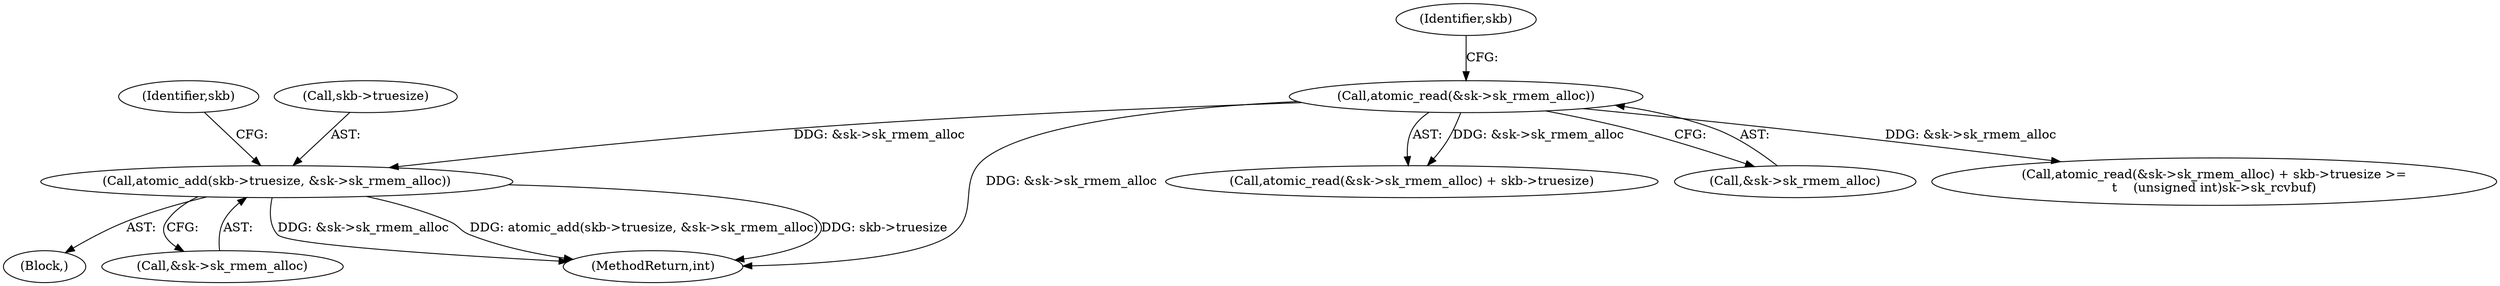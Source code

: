 digraph "0_linux_8605330aac5a5785630aec8f64378a54891937cc@pointer" {
"1000136" [label="(Call,atomic_add(skb->truesize, &sk->sk_rmem_alloc))"];
"1000108" [label="(Call,atomic_read(&sk->sk_rmem_alloc))"];
"1000107" [label="(Call,atomic_read(&sk->sk_rmem_alloc) + skb->truesize)"];
"1000114" [label="(Identifier,skb)"];
"1000145" [label="(Identifier,skb)"];
"1000104" [label="(Block,)"];
"1000140" [label="(Call,&sk->sk_rmem_alloc)"];
"1000108" [label="(Call,atomic_read(&sk->sk_rmem_alloc))"];
"1000109" [label="(Call,&sk->sk_rmem_alloc)"];
"1000163" [label="(MethodReturn,int)"];
"1000106" [label="(Call,atomic_read(&sk->sk_rmem_alloc) + skb->truesize >=\n\t    (unsigned int)sk->sk_rcvbuf)"];
"1000136" [label="(Call,atomic_add(skb->truesize, &sk->sk_rmem_alloc))"];
"1000137" [label="(Call,skb->truesize)"];
"1000136" -> "1000104"  [label="AST: "];
"1000136" -> "1000140"  [label="CFG: "];
"1000137" -> "1000136"  [label="AST: "];
"1000140" -> "1000136"  [label="AST: "];
"1000145" -> "1000136"  [label="CFG: "];
"1000136" -> "1000163"  [label="DDG: &sk->sk_rmem_alloc"];
"1000136" -> "1000163"  [label="DDG: atomic_add(skb->truesize, &sk->sk_rmem_alloc)"];
"1000136" -> "1000163"  [label="DDG: skb->truesize"];
"1000108" -> "1000136"  [label="DDG: &sk->sk_rmem_alloc"];
"1000108" -> "1000107"  [label="AST: "];
"1000108" -> "1000109"  [label="CFG: "];
"1000109" -> "1000108"  [label="AST: "];
"1000114" -> "1000108"  [label="CFG: "];
"1000108" -> "1000163"  [label="DDG: &sk->sk_rmem_alloc"];
"1000108" -> "1000106"  [label="DDG: &sk->sk_rmem_alloc"];
"1000108" -> "1000107"  [label="DDG: &sk->sk_rmem_alloc"];
}
